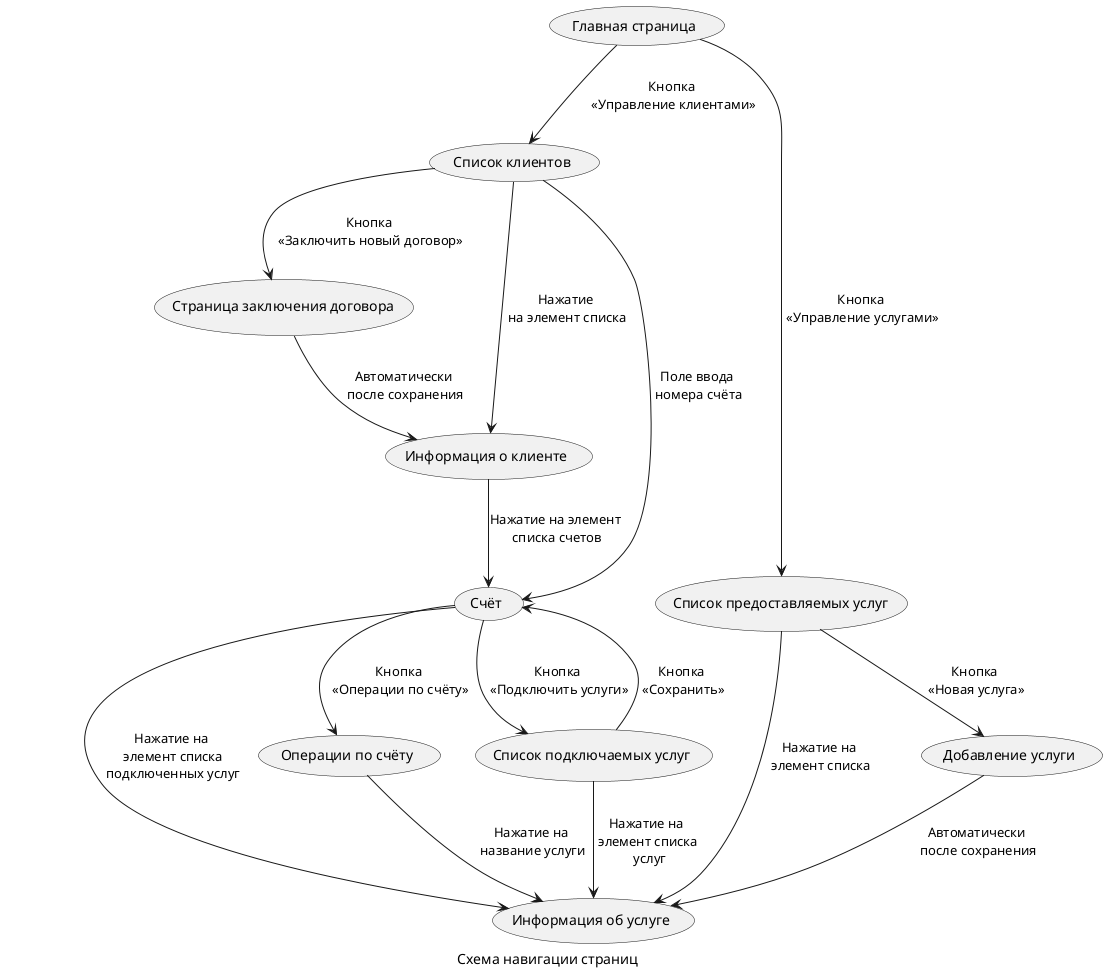 @startuml

caption Схема навигации страниц

(Главная страница) as main
(Список клиентов) as clientList
(Страница заключения договора) as newClient
(Информация о клиенте) as client
(Счёт) as account
(Список предоставляемых услуг) as serviceList
(Информация об услуге) as service
(Добавление услуги) as newService
(Операции по счёту) as operations
(Список подключаемых услуг) as serviceAdd

main --> clientList : Кнопка\n <<Управление клиентами>>
main --> serviceList : Кнопка\n <<Управление услугами>>

clientList --> account : Поле ввода\n номера счёта
clientList --> newClient : Кнопка\n <<Заключить новый договор>>
clientList --> client : Нажатие\n на элемент списка

newClient --> client : Автоматически\n после сохранения

client --> account : Нажатие на элемент\n списка счетов

account --> operations : Кнопка\n <<Операции по счёту>>
account --> service : Нажатие на\n элемент списка\n подключенных услуг
account --> serviceAdd : Кнопка\n <<Подключить услуги>>

serviceAdd --> account : Кнопка\n <<Сохранить>>
serviceAdd --> service : Нажатие на\n элемент списка\n  услуг


serviceList --> service : Нажатие на\n элемент списка
serviceList --> newService : Кнопка\n <<Новая услуга>>

newService --> service : Автоматически\n после сохранения

operations --> service : Нажатие на\n название услуги

@enduml


